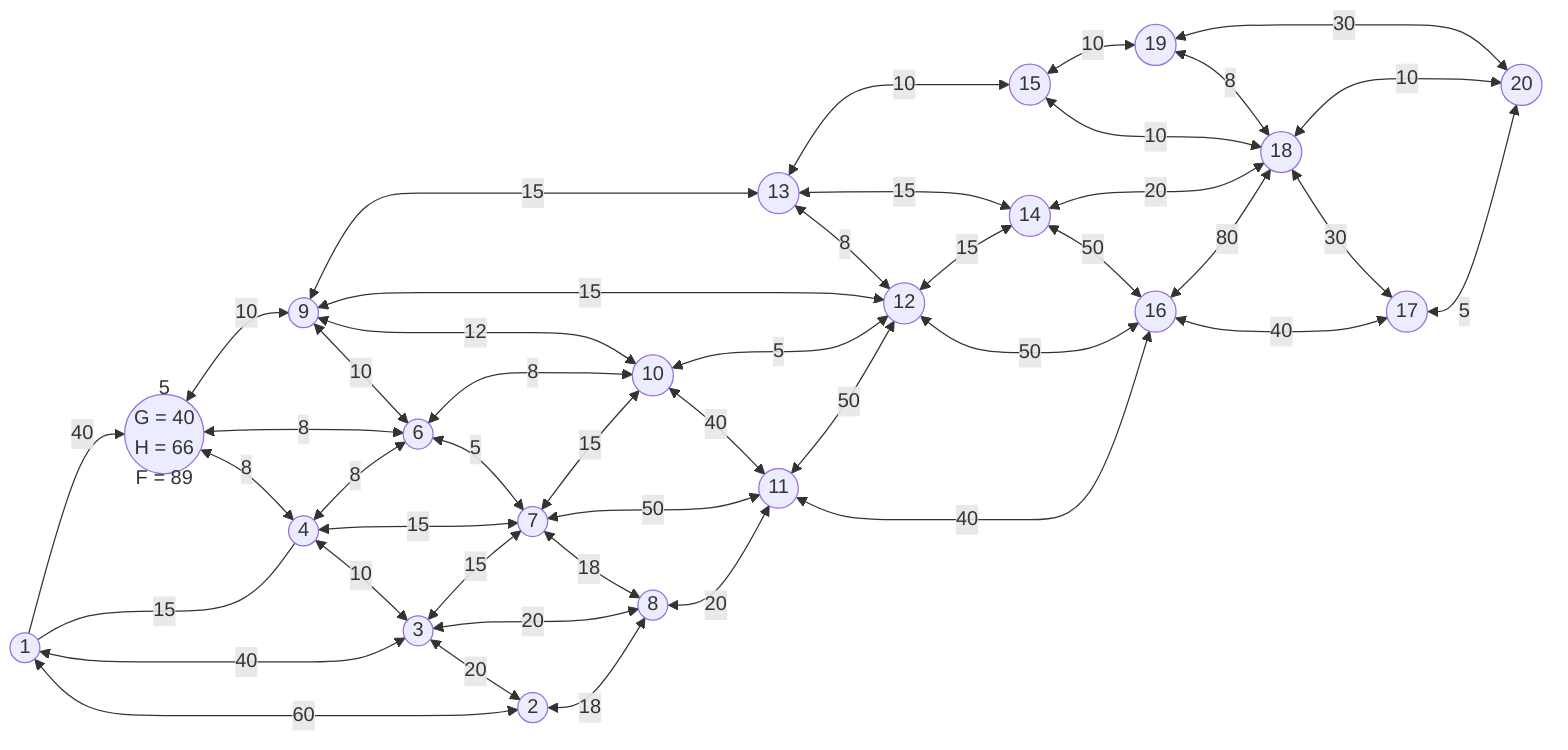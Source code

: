 graph LR
  Node1((1)) --40--> Node5((
    5
    G = 40
    H = 66
    F = 89
  ))
  Node1 ----|15| Node4((4))
  Node1 <--40--> Node3((3))
  Node1 <--60--> Node2((2))
  
  Node5 <--10--> Node9((9))
  Node5 <--8--> Node6((6))
  Node5 <--8--> Node4

  Node4 <--8--> Node6
  Node4 <--15--> Node7((7))
  Node4 <--10--> Node3

  Node3 <--15--> Node7
  Node3 <--20--> Node8((8))
  Node3 <--20--> Node2

  Node2 <--18--> Node8

  Node9 <--15--> Node13((13))
  Node9 <--15--> Node12((12))
  Node9 <--12--> Node10((10))
  Node9 <--10--> Node6

  Node6 <--8--> Node10
  Node6 <--5--> Node7

  Node7 <--15--> Node10
  Node7 <--50--> Node11((11))
  Node7 <--18--> Node8

  Node8 <--20--> Node11

  Node13 <--10--> Node15((15))
  Node13 <--15--> Node14((14))
  Node13 <--8--> Node12

  Node10 <--5--> Node12
  Node10 <--40--> Node11

  Node11 <--50--> Node12
  Node11 <--40--> Node16((16))

  Node12 <--15--> Node14
  Node12 <--50--> Node16

  Node15 <--10--> Node19((19))
  Node15 <--10--> Node18((18))

  Node14 <--20--> Node18
  Node14 <--50--> Node16

  Node16 <--80--> Node18
  Node16 <--40--> Node17((17))

  Node19 <--30--> Node20((20))
  Node19 <--8--> Node18
  
  Node18 <--10--> Node20
  Node18 <--30--> Node17

  Node17 <--5--> Node20